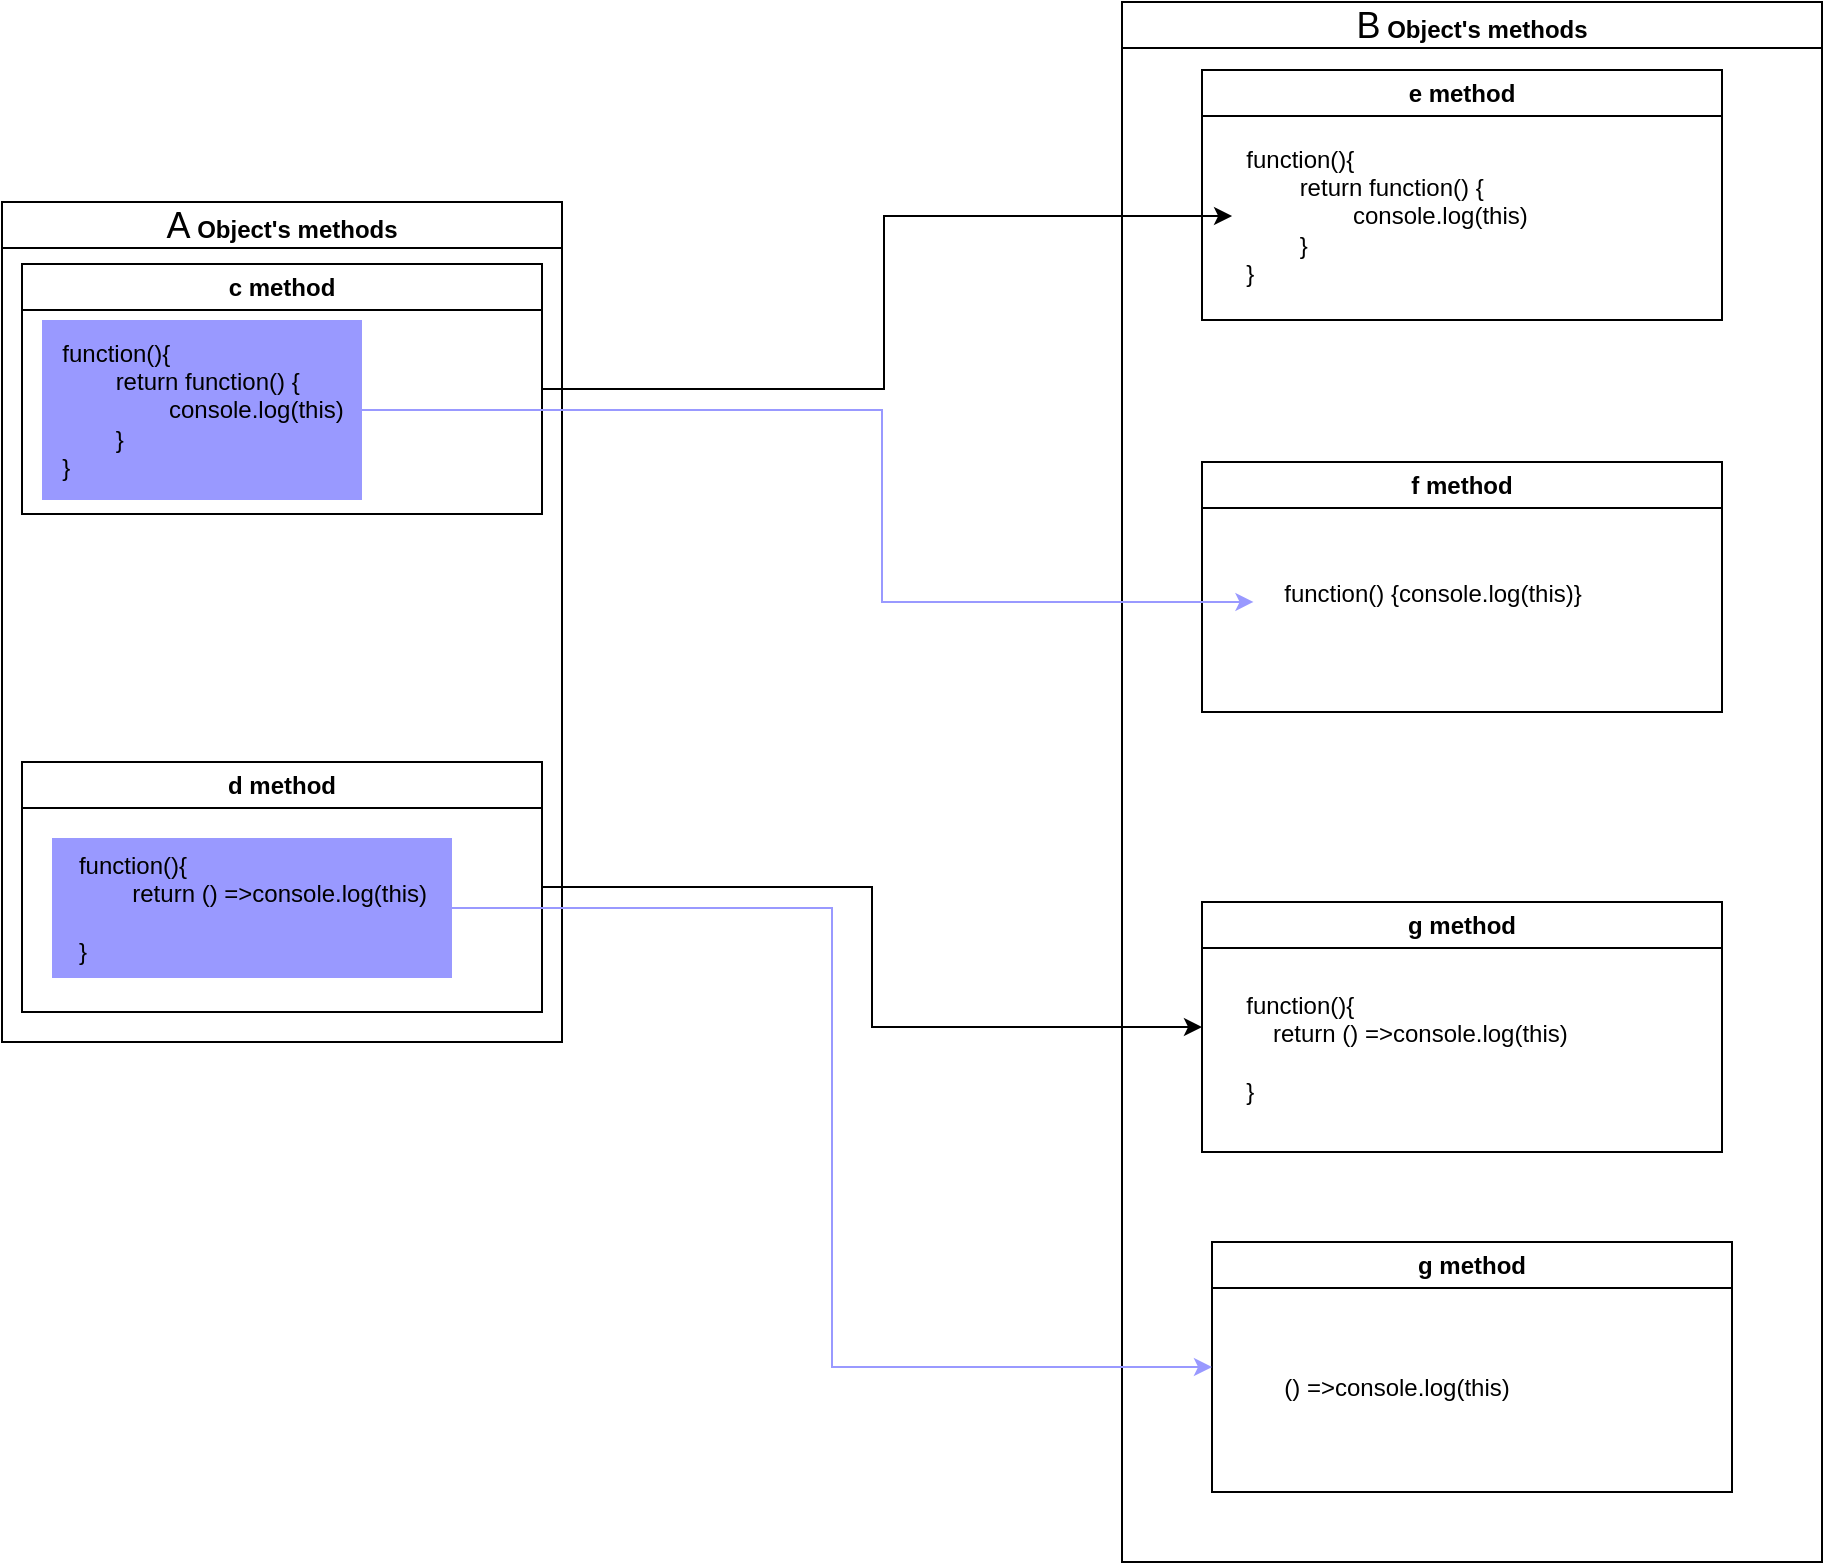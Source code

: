 <mxfile version="22.0.8" type="github">
  <diagram id="R2lEEEUBdFMjLlhIrx00" name="Page-1">
    <mxGraphModel dx="1318" dy="607" grid="1" gridSize="10" guides="1" tooltips="1" connect="1" arrows="1" fold="1" page="0" pageScale="1" pageWidth="850" pageHeight="1100" math="0" shadow="0" extFonts="Permanent Marker^https://fonts.googleapis.com/css?family=Permanent+Marker">
      <root>
        <mxCell id="0" />
        <mxCell id="1" parent="0" />
        <mxCell id="aNo9oFmmALIDIlGO1wTB-6" value="&lt;span style=&quot;font-weight: normal;&quot;&gt;&lt;font style=&quot;font-size: 18px;&quot;&gt;A&lt;/font&gt;&lt;/span&gt; Object&#39;s methods" style="swimlane;whiteSpace=wrap;html=1;startSize=23;" vertex="1" parent="1">
          <mxGeometry x="40" y="100" width="280" height="420" as="geometry" />
        </mxCell>
        <mxCell id="aNo9oFmmALIDIlGO1wTB-8" value="&lt;div&gt;&lt;br&gt;&lt;/div&gt;" style="text;html=1;align=center;verticalAlign=middle;resizable=0;points=[];autosize=1;strokeColor=none;fillColor=none;" vertex="1" parent="aNo9oFmmALIDIlGO1wTB-6">
          <mxGeometry x="115" y="120" width="20" height="30" as="geometry" />
        </mxCell>
        <mxCell id="aNo9oFmmALIDIlGO1wTB-12" value="d method" style="swimlane;whiteSpace=wrap;html=1;" vertex="1" parent="aNo9oFmmALIDIlGO1wTB-6">
          <mxGeometry x="10" y="280" width="260" height="125" as="geometry" />
        </mxCell>
        <mxCell id="aNo9oFmmALIDIlGO1wTB-13" value="&lt;div style=&quot;text-align: left;&quot;&gt;&lt;span style=&quot;background-color: initial;&quot;&gt;function(){&lt;/span&gt;&lt;/div&gt;&lt;div style=&quot;text-align: left;&quot;&gt;&lt;span style=&quot;background-color: initial;&quot;&gt;&lt;span style=&quot;white-space: pre;&quot;&gt;&#x9;&lt;/span&gt;return () =&amp;gt;&lt;/span&gt;&lt;span style=&quot;background-color: initial;&quot;&gt;console.log(this)&lt;/span&gt;&lt;/div&gt;&lt;div style=&quot;text-align: left;&quot;&gt;&lt;span style=&quot;background-color: initial;&quot;&gt;&lt;span style=&quot;white-space: pre;&quot;&gt;&#x9;&lt;/span&gt;&lt;br&gt;&lt;/span&gt;&lt;/div&gt;&lt;div style=&quot;text-align: left;&quot;&gt;&lt;span style=&quot;background-color: initial;&quot;&gt;}&lt;/span&gt;&lt;/div&gt;" style="text;html=1;align=center;verticalAlign=middle;resizable=0;points=[];autosize=1;strokeColor=none;fillColor=#9999FF;" vertex="1" parent="aNo9oFmmALIDIlGO1wTB-12">
          <mxGeometry x="15" y="38" width="200" height="70" as="geometry" />
        </mxCell>
        <mxCell id="aNo9oFmmALIDIlGO1wTB-23" value="c method" style="swimlane;whiteSpace=wrap;html=1;" vertex="1" parent="aNo9oFmmALIDIlGO1wTB-6">
          <mxGeometry x="10" y="31" width="260" height="125" as="geometry" />
        </mxCell>
        <mxCell id="aNo9oFmmALIDIlGO1wTB-24" value="&lt;div style=&quot;text-align: left;&quot;&gt;&lt;span style=&quot;background-color: initial;&quot;&gt;function(){&lt;/span&gt;&lt;/div&gt;&lt;div style=&quot;text-align: left;&quot;&gt;&lt;span style=&quot;background-color: initial;&quot;&gt;&lt;span style=&quot;white-space: pre;&quot;&gt;&#x9;&lt;/span&gt;return function() {&lt;/span&gt;&lt;/div&gt;&lt;div style=&quot;text-align: left;&quot;&gt;&lt;span style=&quot;background-color: initial;&quot;&gt;&lt;span style=&quot;white-space: pre;&quot;&gt;&#x9;&lt;/span&gt;&lt;span style=&quot;white-space: pre;&quot;&gt;&#x9;&lt;/span&gt;console.log(this)&lt;br&gt;&lt;/span&gt;&lt;/div&gt;&lt;div style=&quot;text-align: left;&quot;&gt;&lt;span style=&quot;background-color: initial;&quot;&gt;&lt;span style=&quot;white-space: pre;&quot;&gt;&#x9;&lt;/span&gt;}&lt;br&gt;&lt;/span&gt;&lt;/div&gt;&lt;div style=&quot;text-align: left;&quot;&gt;&lt;span style=&quot;background-color: initial;&quot;&gt;}&lt;/span&gt;&lt;/div&gt;" style="text;html=1;align=center;verticalAlign=middle;resizable=0;points=[];autosize=1;strokeColor=none;fillColor=#9999FF;" vertex="1" parent="aNo9oFmmALIDIlGO1wTB-23">
          <mxGeometry x="10" y="28" width="160" height="90" as="geometry" />
        </mxCell>
        <mxCell id="aNo9oFmmALIDIlGO1wTB-21" value="&lt;span style=&quot;font-weight: normal;&quot;&gt;&lt;font style=&quot;font-size: 18px;&quot;&gt;B&lt;/font&gt;&lt;/span&gt; Object&#39;s methods" style="swimlane;whiteSpace=wrap;html=1;startSize=23;" vertex="1" parent="1">
          <mxGeometry x="600" width="350" height="780" as="geometry" />
        </mxCell>
        <mxCell id="aNo9oFmmALIDIlGO1wTB-22" value="&lt;div&gt;&lt;br&gt;&lt;/div&gt;" style="text;html=1;align=center;verticalAlign=middle;resizable=0;points=[];autosize=1;strokeColor=none;fillColor=none;" vertex="1" parent="aNo9oFmmALIDIlGO1wTB-21">
          <mxGeometry x="115" y="120" width="20" height="30" as="geometry" />
        </mxCell>
        <mxCell id="aNo9oFmmALIDIlGO1wTB-10" value="e method" style="swimlane;whiteSpace=wrap;html=1;" vertex="1" parent="aNo9oFmmALIDIlGO1wTB-21">
          <mxGeometry x="40" y="34" width="260" height="125" as="geometry" />
        </mxCell>
        <mxCell id="aNo9oFmmALIDIlGO1wTB-29" value="&lt;div style=&quot;text-align: left;&quot;&gt;&lt;span style=&quot;background-color: initial;&quot;&gt;function(){&lt;/span&gt;&lt;/div&gt;&lt;div style=&quot;text-align: left;&quot;&gt;&lt;span style=&quot;background-color: initial;&quot;&gt;&lt;span style=&quot;white-space: pre;&quot;&gt;&#x9;&lt;/span&gt;return function() {&lt;/span&gt;&lt;/div&gt;&lt;div style=&quot;text-align: left;&quot;&gt;&lt;span style=&quot;background-color: initial;&quot;&gt;&lt;span style=&quot;white-space: pre;&quot;&gt;&#x9;&lt;/span&gt;&lt;span style=&quot;white-space: pre;&quot;&gt;&#x9;&lt;/span&gt;console.log(this)&lt;br&gt;&lt;/span&gt;&lt;/div&gt;&lt;div style=&quot;text-align: left;&quot;&gt;&lt;span style=&quot;background-color: initial;&quot;&gt;&lt;span style=&quot;white-space: pre;&quot;&gt;&#x9;&lt;/span&gt;}&lt;br&gt;&lt;/span&gt;&lt;/div&gt;&lt;div style=&quot;text-align: left;&quot;&gt;&lt;span style=&quot;background-color: initial;&quot;&gt;}&lt;/span&gt;&lt;/div&gt;" style="text;html=1;align=center;verticalAlign=middle;resizable=0;points=[];autosize=1;strokeColor=none;fillColor=none;" vertex="1" parent="aNo9oFmmALIDIlGO1wTB-10">
          <mxGeometry x="12" y="28" width="160" height="90" as="geometry" />
        </mxCell>
        <mxCell id="aNo9oFmmALIDIlGO1wTB-26" value="f method" style="swimlane;whiteSpace=wrap;html=1;" vertex="1" parent="aNo9oFmmALIDIlGO1wTB-21">
          <mxGeometry x="40" y="230" width="260" height="125" as="geometry" />
        </mxCell>
        <mxCell id="aNo9oFmmALIDIlGO1wTB-27" value="&lt;div style=&quot;text-align: left;&quot;&gt;&lt;br&gt;&lt;/div&gt;&lt;div style=&quot;text-align: left;&quot;&gt;&lt;span style=&quot;background-color: initial;&quot;&gt;function() {&lt;/span&gt;&lt;span style=&quot;background-color: initial;&quot;&gt;console.log(this)}&lt;/span&gt;&lt;/div&gt;&lt;div style=&quot;text-align: left;&quot;&gt;&lt;span style=&quot;background-color: initial;&quot;&gt;&lt;span style=&quot;white-space: pre;&quot;&gt;&#x9;&lt;/span&gt;&lt;br&gt;&lt;/span&gt;&lt;/div&gt;&lt;div style=&quot;text-align: left;&quot;&gt;&lt;br&gt;&lt;/div&gt;" style="text;html=1;align=center;verticalAlign=middle;resizable=0;points=[];autosize=1;strokeColor=none;fillColor=none;" vertex="1" parent="aNo9oFmmALIDIlGO1wTB-26">
          <mxGeometry x="30" y="38" width="170" height="70" as="geometry" />
        </mxCell>
        <mxCell id="aNo9oFmmALIDIlGO1wTB-35" value="g method" style="swimlane;whiteSpace=wrap;html=1;" vertex="1" parent="aNo9oFmmALIDIlGO1wTB-21">
          <mxGeometry x="40" y="450" width="260" height="125" as="geometry" />
        </mxCell>
        <mxCell id="aNo9oFmmALIDIlGO1wTB-36" value="&lt;div style=&quot;text-align: left;&quot;&gt;&lt;div style=&quot;border-color: var(--border-color);&quot;&gt;function(){&lt;/div&gt;&lt;div style=&quot;border-color: var(--border-color);&quot;&gt;&lt;span style=&quot;border-color: var(--border-color); background-color: initial;&quot;&gt;&lt;span style=&quot;border-color: var(--border-color);&quot;&gt;&lt;span style=&quot;white-space: pre;&quot;&gt;&amp;nbsp;&amp;nbsp;&amp;nbsp;&amp;nbsp;&lt;/span&gt;&lt;/span&gt;return () =&amp;gt;&lt;/span&gt;&lt;span style=&quot;border-color: var(--border-color); background-color: initial;&quot;&gt;console.log(this)&lt;/span&gt;&lt;/div&gt;&lt;div style=&quot;border-color: var(--border-color);&quot;&gt;&lt;span style=&quot;border-color: var(--border-color); background-color: initial;&quot;&gt;&lt;span style=&quot;border-color: var(--border-color);&quot;&gt;&lt;span style=&quot;white-space: pre;&quot;&gt;&amp;nbsp;&amp;nbsp;&amp;nbsp;&amp;nbsp;&lt;/span&gt;&lt;/span&gt;&lt;br style=&quot;border-color: var(--border-color);&quot;&gt;&lt;/span&gt;&lt;/div&gt;&lt;div style=&quot;border-color: var(--border-color);&quot;&gt;&lt;span style=&quot;border-color: var(--border-color); background-color: initial;&quot;&gt;}&lt;/span&gt;&lt;/div&gt;&lt;/div&gt;" style="text;html=1;align=center;verticalAlign=middle;resizable=0;points=[];autosize=1;strokeColor=none;fillColor=none;" vertex="1" parent="aNo9oFmmALIDIlGO1wTB-35">
          <mxGeometry x="12" y="38" width="180" height="70" as="geometry" />
        </mxCell>
        <mxCell id="aNo9oFmmALIDIlGO1wTB-38" value="g method" style="swimlane;whiteSpace=wrap;html=1;" vertex="1" parent="aNo9oFmmALIDIlGO1wTB-21">
          <mxGeometry x="45" y="620" width="260" height="125" as="geometry" />
        </mxCell>
        <mxCell id="aNo9oFmmALIDIlGO1wTB-39" value="&lt;div style=&quot;text-align: left;&quot;&gt;() =&amp;gt;&lt;span style=&quot;border-color: var(--border-color); background-color: initial;&quot;&gt;console.log(this)&lt;/span&gt;&lt;br&gt;&lt;/div&gt;" style="text;html=1;align=center;verticalAlign=middle;resizable=0;points=[];autosize=1;strokeColor=none;fillColor=none;" vertex="1" parent="aNo9oFmmALIDIlGO1wTB-38">
          <mxGeometry x="22" y="58" width="140" height="30" as="geometry" />
        </mxCell>
        <mxCell id="aNo9oFmmALIDIlGO1wTB-31" style="edgeStyle=orthogonalEdgeStyle;rounded=0;orthogonalLoop=1;jettySize=auto;html=1;entryX=0.019;entryY=0.5;entryDx=0;entryDy=0;entryPerimeter=0;" edge="1" parent="1" source="aNo9oFmmALIDIlGO1wTB-23" target="aNo9oFmmALIDIlGO1wTB-29">
          <mxGeometry relative="1" as="geometry" />
        </mxCell>
        <mxCell id="aNo9oFmmALIDIlGO1wTB-32" style="edgeStyle=orthogonalEdgeStyle;rounded=0;orthogonalLoop=1;jettySize=auto;html=1;entryX=-0.025;entryY=0.457;entryDx=0;entryDy=0;entryPerimeter=0;strokeColor=#9999FF;" edge="1" parent="1" source="aNo9oFmmALIDIlGO1wTB-24" target="aNo9oFmmALIDIlGO1wTB-27">
          <mxGeometry relative="1" as="geometry">
            <Array as="points">
              <mxPoint x="480" y="204" />
              <mxPoint x="480" y="300" />
            </Array>
          </mxGeometry>
        </mxCell>
        <mxCell id="aNo9oFmmALIDIlGO1wTB-40" style="edgeStyle=orthogonalEdgeStyle;rounded=0;orthogonalLoop=1;jettySize=auto;html=1;entryX=0;entryY=0.5;entryDx=0;entryDy=0;" edge="1" parent="1" source="aNo9oFmmALIDIlGO1wTB-12" target="aNo9oFmmALIDIlGO1wTB-35">
          <mxGeometry relative="1" as="geometry" />
        </mxCell>
        <mxCell id="aNo9oFmmALIDIlGO1wTB-43" style="edgeStyle=orthogonalEdgeStyle;rounded=0;orthogonalLoop=1;jettySize=auto;html=1;entryX=0;entryY=0.5;entryDx=0;entryDy=0;fillColor=#9999FF;strokeColor=#9999FF;" edge="1" parent="1" source="aNo9oFmmALIDIlGO1wTB-13" target="aNo9oFmmALIDIlGO1wTB-38">
          <mxGeometry relative="1" as="geometry" />
        </mxCell>
      </root>
    </mxGraphModel>
  </diagram>
</mxfile>
